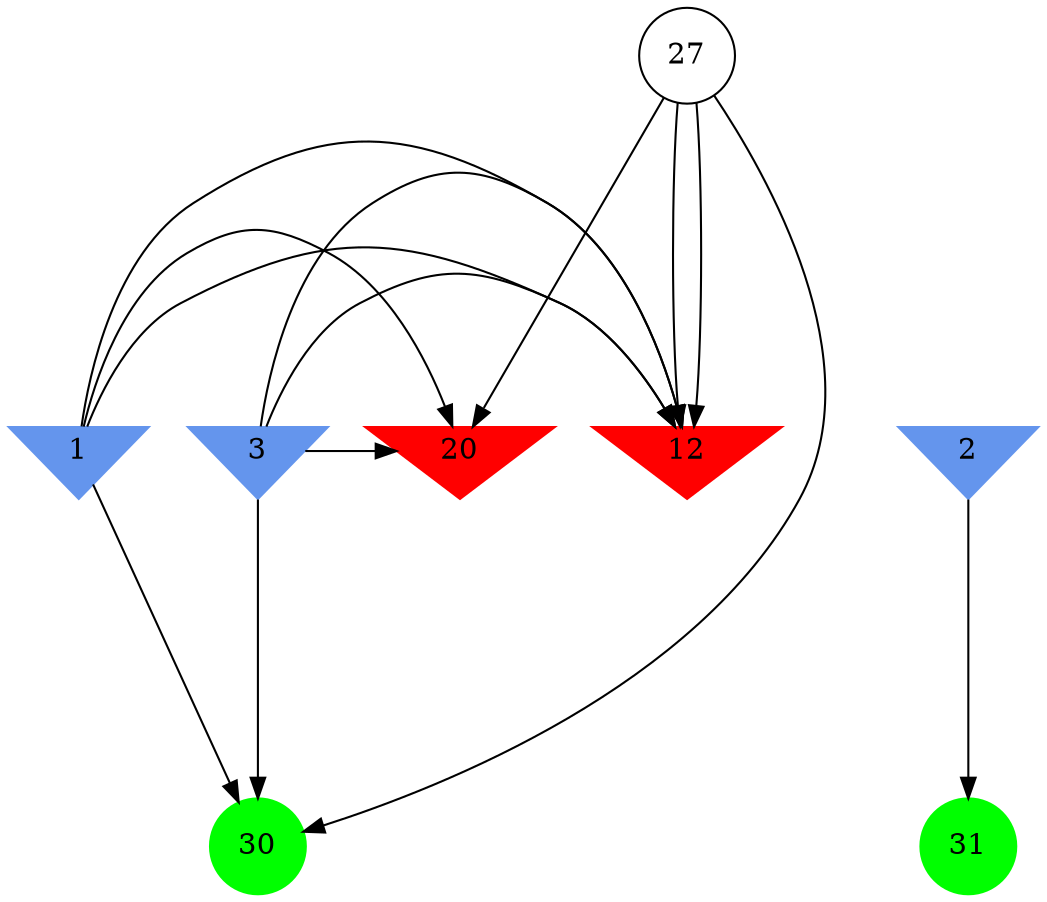 digraph brain {
	ranksep=2.0;
	1 [shape=invtriangle,style=filled,color=cornflowerblue];
	2 [shape=invtriangle,style=filled,color=cornflowerblue];
	3 [shape=invtriangle,style=filled,color=cornflowerblue];
	12 [shape=invtriangle,style=filled,color=red];
	20 [shape=invtriangle,style=filled,color=red];
	27 [shape=circle,color=black];
	30 [shape=circle,style=filled,color=green];
	31 [shape=circle,style=filled,color=green];
	3	->	20;
	3	->	12;
	3	->	30;
	3	->	12;
	1	->	20;
	1	->	12;
	1	->	30;
	1	->	12;
	27	->	20;
	27	->	12;
	27	->	30;
	27	->	12;
	2	->	31;
	{ rank=same; 1; 2; 3; 12; 20; }
	{ rank=same; 27; }
	{ rank=same; 30; 31; }
}
